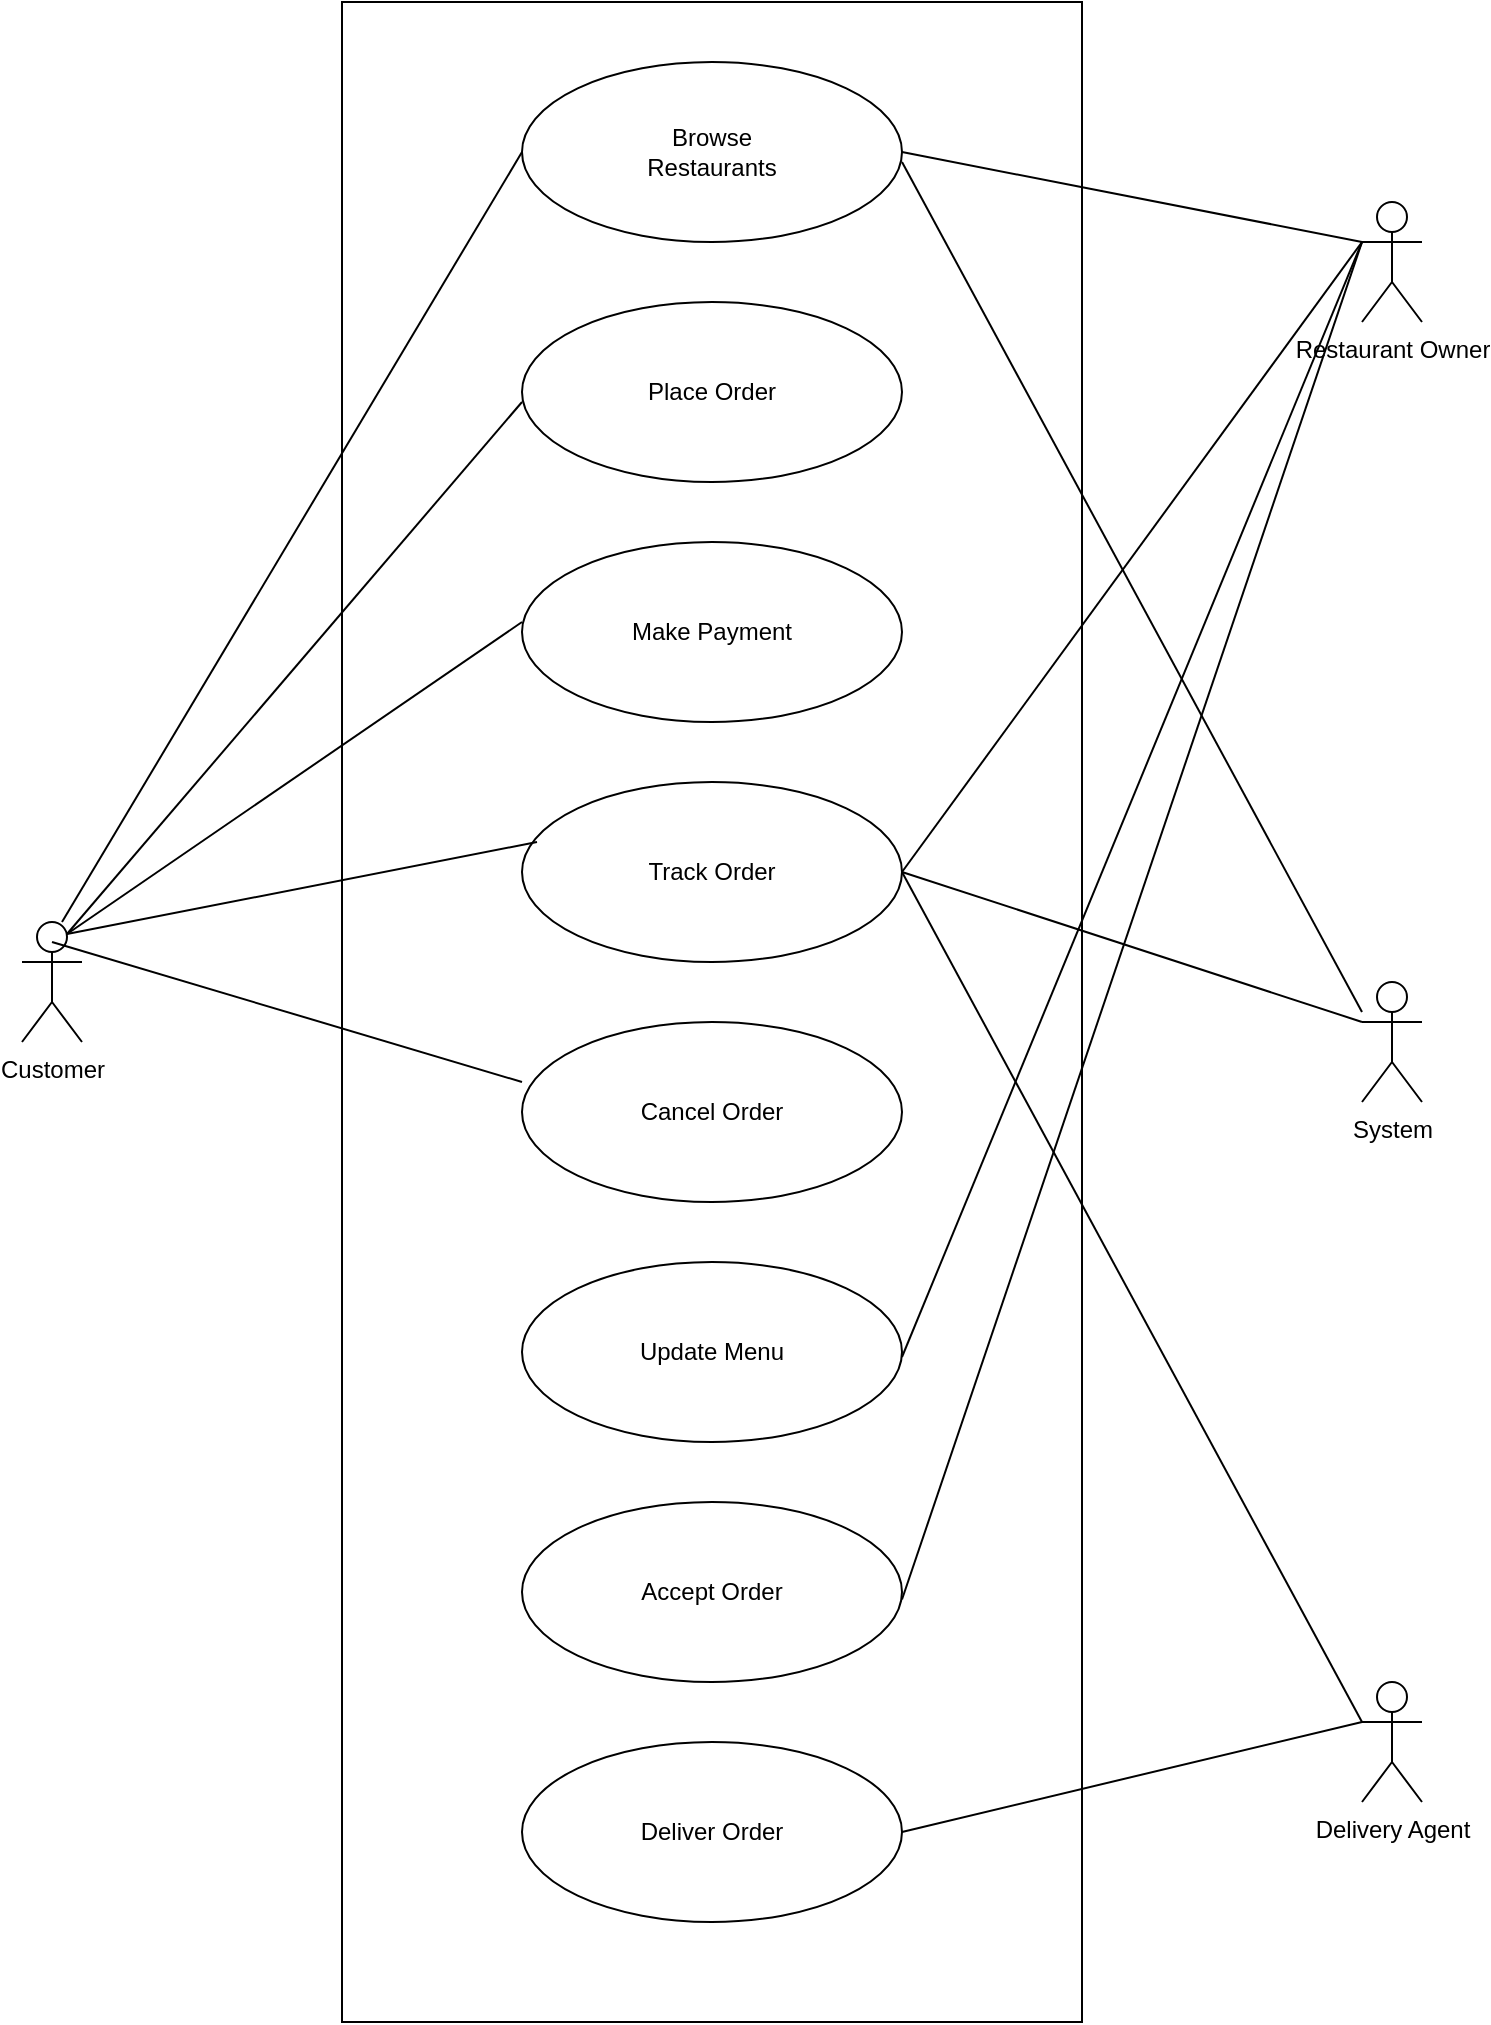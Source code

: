<mxfile version="26.1.3">
  <diagram name="Page-1" id="gNXqm0mY2L7LfRroRb9T">
    <mxGraphModel dx="2232" dy="1057" grid="1" gridSize="10" guides="1" tooltips="1" connect="1" arrows="1" fold="1" page="1" pageScale="1" pageWidth="850" pageHeight="1100" math="0" shadow="0">
      <root>
        <mxCell id="0" />
        <mxCell id="1" parent="0" />
        <mxCell id="F_D8av5srysAt8ufHzIL-7" value="" style="rounded=0;whiteSpace=wrap;html=1;" vertex="1" parent="1">
          <mxGeometry x="220" y="70" width="370" height="1010" as="geometry" />
        </mxCell>
        <mxCell id="F_D8av5srysAt8ufHzIL-1" value="Browse&lt;div&gt;Restaurants&lt;/div&gt;" style="ellipse;whiteSpace=wrap;html=1;" vertex="1" parent="1">
          <mxGeometry x="310" y="100" width="190" height="90" as="geometry" />
        </mxCell>
        <mxCell id="F_D8av5srysAt8ufHzIL-2" value="Place Order" style="ellipse;whiteSpace=wrap;html=1;" vertex="1" parent="1">
          <mxGeometry x="310" y="220" width="190" height="90" as="geometry" />
        </mxCell>
        <mxCell id="F_D8av5srysAt8ufHzIL-3" value="Make Payment" style="ellipse;whiteSpace=wrap;html=1;" vertex="1" parent="1">
          <mxGeometry x="310" y="340" width="190" height="90" as="geometry" />
        </mxCell>
        <mxCell id="F_D8av5srysAt8ufHzIL-4" value="Track Order" style="ellipse;whiteSpace=wrap;html=1;" vertex="1" parent="1">
          <mxGeometry x="310" y="460" width="190" height="90" as="geometry" />
        </mxCell>
        <mxCell id="F_D8av5srysAt8ufHzIL-5" value="Cancel Order" style="ellipse;whiteSpace=wrap;html=1;" vertex="1" parent="1">
          <mxGeometry x="310" y="580" width="190" height="90" as="geometry" />
        </mxCell>
        <mxCell id="F_D8av5srysAt8ufHzIL-6" value="Update Menu" style="ellipse;whiteSpace=wrap;html=1;" vertex="1" parent="1">
          <mxGeometry x="310" y="700" width="190" height="90" as="geometry" />
        </mxCell>
        <mxCell id="F_D8av5srysAt8ufHzIL-8" value="Customer" style="shape=umlActor;verticalLabelPosition=bottom;verticalAlign=top;html=1;outlineConnect=0;" vertex="1" parent="1">
          <mxGeometry x="60" y="530" width="30" height="60" as="geometry" />
        </mxCell>
        <mxCell id="F_D8av5srysAt8ufHzIL-9" value="Restaurant Owner" style="shape=umlActor;verticalLabelPosition=bottom;verticalAlign=top;html=1;outlineConnect=0;" vertex="1" parent="1">
          <mxGeometry x="730" y="170" width="30" height="60" as="geometry" />
        </mxCell>
        <mxCell id="F_D8av5srysAt8ufHzIL-14" value="Delivery Agent" style="shape=umlActor;verticalLabelPosition=bottom;verticalAlign=top;html=1;outlineConnect=0;" vertex="1" parent="1">
          <mxGeometry x="730" y="910" width="30" height="60" as="geometry" />
        </mxCell>
        <mxCell id="F_D8av5srysAt8ufHzIL-15" value="System" style="shape=umlActor;verticalLabelPosition=bottom;verticalAlign=top;html=1;outlineConnect=0;" vertex="1" parent="1">
          <mxGeometry x="730" y="560" width="30" height="60" as="geometry" />
        </mxCell>
        <mxCell id="F_D8av5srysAt8ufHzIL-20" value="Accept Order" style="ellipse;whiteSpace=wrap;html=1;" vertex="1" parent="1">
          <mxGeometry x="310" y="820" width="190" height="90" as="geometry" />
        </mxCell>
        <mxCell id="F_D8av5srysAt8ufHzIL-21" value="Deliver Order" style="ellipse;whiteSpace=wrap;html=1;" vertex="1" parent="1">
          <mxGeometry x="310" y="940" width="190" height="90" as="geometry" />
        </mxCell>
        <mxCell id="F_D8av5srysAt8ufHzIL-29" value="" style="endArrow=none;html=1;rounded=0;entryX=0;entryY=0.5;entryDx=0;entryDy=0;" edge="1" parent="1" target="F_D8av5srysAt8ufHzIL-1">
          <mxGeometry width="50" height="50" relative="1" as="geometry">
            <mxPoint x="80" y="530" as="sourcePoint" />
            <mxPoint x="130" y="480" as="targetPoint" />
          </mxGeometry>
        </mxCell>
        <mxCell id="F_D8av5srysAt8ufHzIL-30" value="" style="endArrow=none;html=1;rounded=0;entryX=0;entryY=0.5;entryDx=0;entryDy=0;exitX=0.75;exitY=0.1;exitDx=0;exitDy=0;exitPerimeter=0;" edge="1" parent="1" source="F_D8av5srysAt8ufHzIL-8">
          <mxGeometry width="50" height="50" relative="1" as="geometry">
            <mxPoint x="80" y="655" as="sourcePoint" />
            <mxPoint x="310" y="270" as="targetPoint" />
          </mxGeometry>
        </mxCell>
        <mxCell id="F_D8av5srysAt8ufHzIL-31" value="" style="endArrow=none;html=1;rounded=0;entryX=0;entryY=0.5;entryDx=0;entryDy=0;exitX=0.75;exitY=0.1;exitDx=0;exitDy=0;exitPerimeter=0;" edge="1" parent="1" source="F_D8av5srysAt8ufHzIL-8">
          <mxGeometry width="50" height="50" relative="1" as="geometry">
            <mxPoint x="83" y="646" as="sourcePoint" />
            <mxPoint x="310" y="380" as="targetPoint" />
          </mxGeometry>
        </mxCell>
        <mxCell id="F_D8av5srysAt8ufHzIL-33" value="" style="endArrow=none;html=1;rounded=0;entryX=0;entryY=0.5;entryDx=0;entryDy=0;exitX=0.75;exitY=0.1;exitDx=0;exitDy=0;exitPerimeter=0;" edge="1" parent="1" source="F_D8av5srysAt8ufHzIL-8">
          <mxGeometry width="50" height="50" relative="1" as="geometry">
            <mxPoint x="90.5" y="646" as="sourcePoint" />
            <mxPoint x="317.5" y="490" as="targetPoint" />
          </mxGeometry>
        </mxCell>
        <mxCell id="F_D8av5srysAt8ufHzIL-37" value="" style="endArrow=none;html=1;rounded=0;entryX=0;entryY=0.5;entryDx=0;entryDy=0;" edge="1" parent="1">
          <mxGeometry width="50" height="50" relative="1" as="geometry">
            <mxPoint x="75" y="540" as="sourcePoint" />
            <mxPoint x="310" y="610" as="targetPoint" />
          </mxGeometry>
        </mxCell>
        <mxCell id="F_D8av5srysAt8ufHzIL-41" value="" style="endArrow=none;html=1;rounded=0;exitX=1;exitY=0.5;exitDx=0;exitDy=0;entryX=0;entryY=0.333;entryDx=0;entryDy=0;entryPerimeter=0;" edge="1" parent="1" source="F_D8av5srysAt8ufHzIL-21" target="F_D8av5srysAt8ufHzIL-14">
          <mxGeometry width="50" height="50" relative="1" as="geometry">
            <mxPoint x="680" y="970" as="sourcePoint" />
            <mxPoint x="730" y="920" as="targetPoint" />
          </mxGeometry>
        </mxCell>
        <mxCell id="F_D8av5srysAt8ufHzIL-42" value="" style="endArrow=none;html=1;rounded=0;exitX=1;exitY=0.5;exitDx=0;exitDy=0;entryX=0;entryY=0.333;entryDx=0;entryDy=0;entryPerimeter=0;" edge="1" parent="1" source="F_D8av5srysAt8ufHzIL-1" target="F_D8av5srysAt8ufHzIL-9">
          <mxGeometry width="50" height="50" relative="1" as="geometry">
            <mxPoint x="680" y="220" as="sourcePoint" />
            <mxPoint x="730" y="170" as="targetPoint" />
          </mxGeometry>
        </mxCell>
        <mxCell id="F_D8av5srysAt8ufHzIL-43" value="" style="endArrow=none;html=1;rounded=0;exitX=1;exitY=0.5;exitDx=0;exitDy=0;" edge="1" parent="1">
          <mxGeometry width="50" height="50" relative="1" as="geometry">
            <mxPoint x="500" y="505" as="sourcePoint" />
            <mxPoint x="730" y="190" as="targetPoint" />
          </mxGeometry>
        </mxCell>
        <mxCell id="F_D8av5srysAt8ufHzIL-44" value="" style="endArrow=none;html=1;rounded=0;exitX=1;exitY=0.5;exitDx=0;exitDy=0;entryX=0;entryY=0.333;entryDx=0;entryDy=0;entryPerimeter=0;" edge="1" parent="1" target="F_D8av5srysAt8ufHzIL-14">
          <mxGeometry width="50" height="50" relative="1" as="geometry">
            <mxPoint x="500" y="505" as="sourcePoint" />
            <mxPoint x="730" y="450" as="targetPoint" />
          </mxGeometry>
        </mxCell>
        <mxCell id="F_D8av5srysAt8ufHzIL-45" value="" style="endArrow=none;html=1;rounded=0;exitX=1;exitY=0.5;exitDx=0;exitDy=0;" edge="1" parent="1">
          <mxGeometry width="50" height="50" relative="1" as="geometry">
            <mxPoint x="500" y="747.5" as="sourcePoint" />
            <mxPoint x="730" y="190" as="targetPoint" />
          </mxGeometry>
        </mxCell>
        <mxCell id="F_D8av5srysAt8ufHzIL-46" value="" style="endArrow=none;html=1;rounded=0;exitX=1;exitY=0.5;exitDx=0;exitDy=0;" edge="1" parent="1">
          <mxGeometry width="50" height="50" relative="1" as="geometry">
            <mxPoint x="500" y="868.75" as="sourcePoint" />
            <mxPoint x="730" y="190" as="targetPoint" />
          </mxGeometry>
        </mxCell>
        <mxCell id="F_D8av5srysAt8ufHzIL-48" value="" style="endArrow=none;html=1;rounded=0;exitX=1;exitY=0.5;exitDx=0;exitDy=0;entryX=0;entryY=0.333;entryDx=0;entryDy=0;entryPerimeter=0;" edge="1" parent="1">
          <mxGeometry width="50" height="50" relative="1" as="geometry">
            <mxPoint x="500" y="150" as="sourcePoint" />
            <mxPoint x="730" y="575" as="targetPoint" />
          </mxGeometry>
        </mxCell>
        <mxCell id="F_D8av5srysAt8ufHzIL-49" value="" style="endArrow=none;html=1;rounded=0;exitX=1;exitY=0.5;exitDx=0;exitDy=0;entryX=0;entryY=0.333;entryDx=0;entryDy=0;entryPerimeter=0;" edge="1" parent="1" target="F_D8av5srysAt8ufHzIL-15">
          <mxGeometry width="50" height="50" relative="1" as="geometry">
            <mxPoint x="500" y="505" as="sourcePoint" />
            <mxPoint x="730" y="450" as="targetPoint" />
          </mxGeometry>
        </mxCell>
      </root>
    </mxGraphModel>
  </diagram>
</mxfile>
